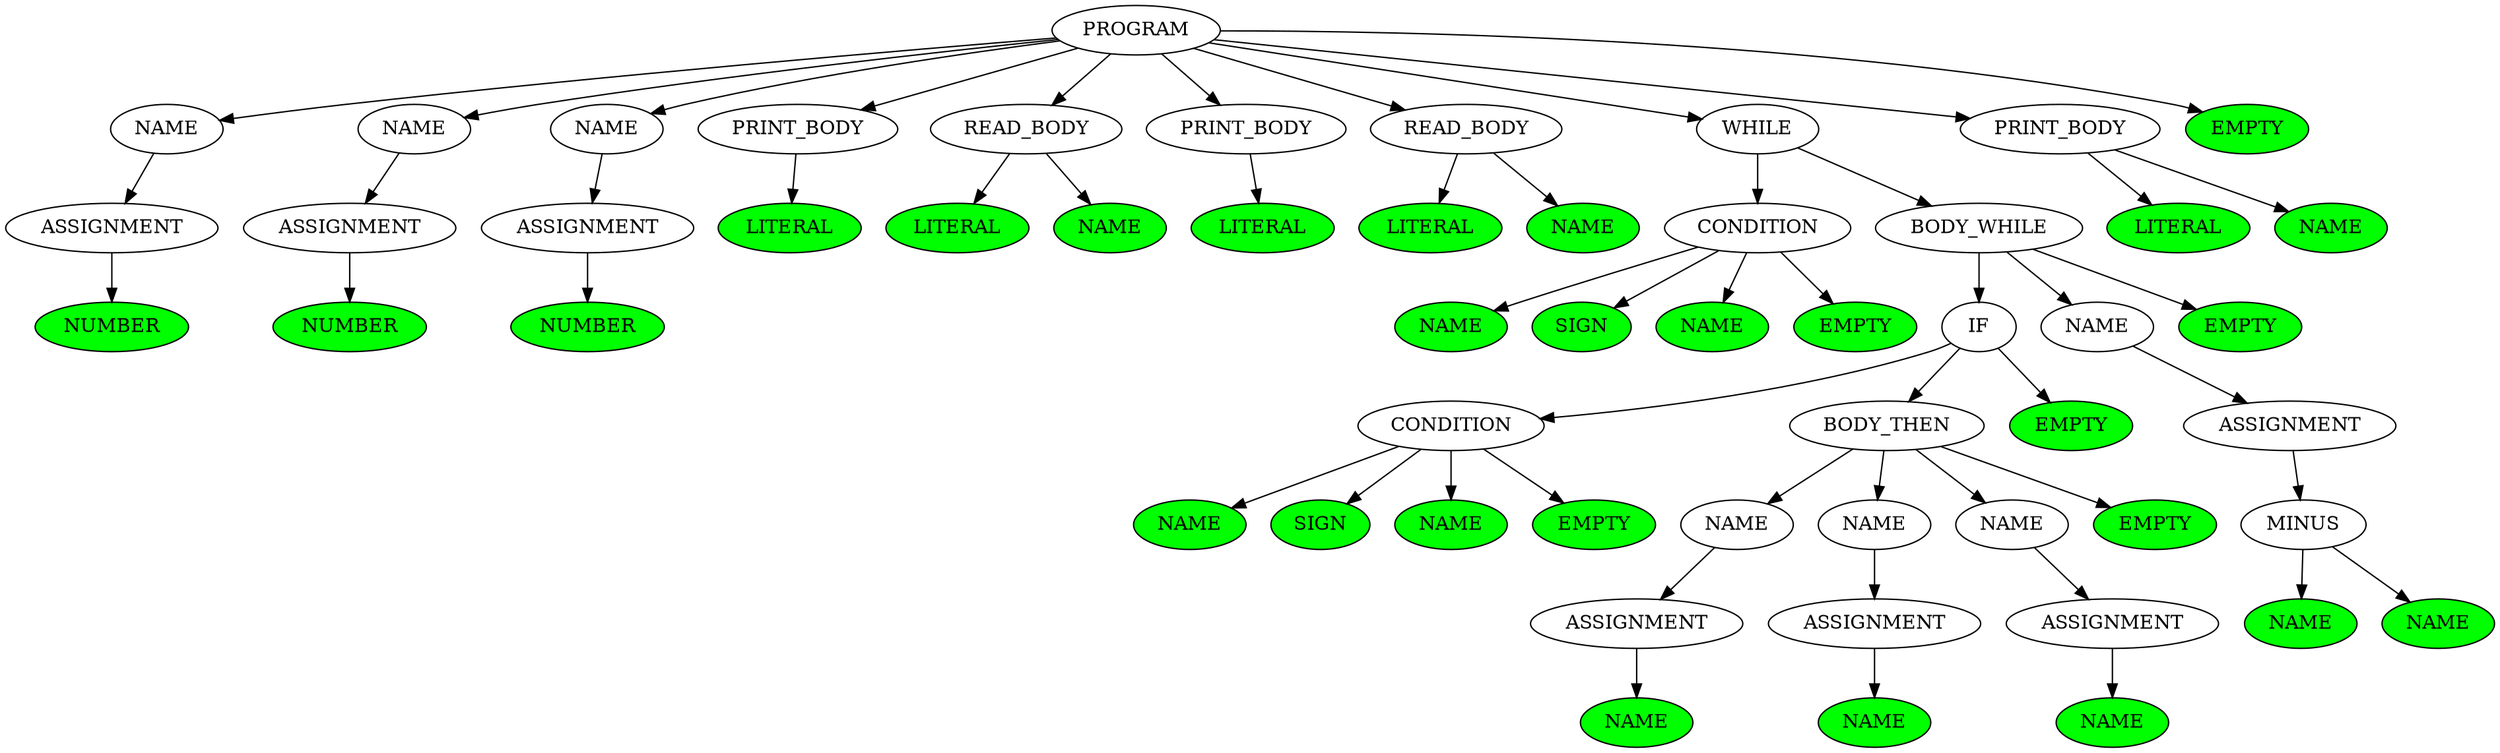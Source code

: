 digraph parseTree {
	ordering=out;
	a_0 [label="PROGRAM"];
	a_1 [label="NAME"];
	a_2 [label="ASSIGNMENT"];
	a_3 [label="NUMBER"; style=filled; fillcolor=green;];
	a_2 -> a_3
	a_1 -> a_2
	a_4 [label="NAME"];
	a_5 [label="ASSIGNMENT"];
	a_6 [label="NUMBER"; style=filled; fillcolor=green;];
	a_5 -> a_6
	a_4 -> a_5
	a_7 [label="NAME"];
	a_8 [label="ASSIGNMENT"];
	a_9 [label="NUMBER"; style=filled; fillcolor=green;];
	a_8 -> a_9
	a_7 -> a_8
	a_10 [label="PRINT_BODY"];
	a_11 [label="LITERAL"; style=filled; fillcolor=green;];
	a_10 -> a_11
	a_12 [label="READ_BODY"];
	a_13 [label="LITERAL"; style=filled; fillcolor=green;];
	a_14 [label="NAME"; style=filled; fillcolor=green;];
	a_12 -> a_13
	a_12 -> a_14
	a_15 [label="PRINT_BODY"];
	a_16 [label="LITERAL"; style=filled; fillcolor=green;];
	a_15 -> a_16
	a_17 [label="READ_BODY"];
	a_18 [label="LITERAL"; style=filled; fillcolor=green;];
	a_19 [label="NAME"; style=filled; fillcolor=green;];
	a_17 -> a_18
	a_17 -> a_19
	a_20 [label="WHILE"];
	a_21 [label="CONDITION"];
	a_22 [label="NAME"; style=filled; fillcolor=green;];
	a_23 [label="SIGN"; style=filled; fillcolor=green;];
	a_24 [label="NAME"; style=filled; fillcolor=green;];
	a_25 [label="EMPTY"; style=filled; fillcolor=green;];
	a_21 -> a_22
	a_21 -> a_23
	a_21 -> a_24
	a_21 -> a_25
	a_26 [label="BODY_WHILE"];
	a_27 [label="IF"];
	a_28 [label="CONDITION"];
	a_29 [label="NAME"; style=filled; fillcolor=green;];
	a_30 [label="SIGN"; style=filled; fillcolor=green;];
	a_31 [label="NAME"; style=filled; fillcolor=green;];
	a_32 [label="EMPTY"; style=filled; fillcolor=green;];
	a_28 -> a_29
	a_28 -> a_30
	a_28 -> a_31
	a_28 -> a_32
	a_33 [label="BODY_THEN"];
	a_34 [label="NAME"];
	a_35 [label="ASSIGNMENT"];
	a_36 [label="NAME"; style=filled; fillcolor=green;];
	a_35 -> a_36
	a_34 -> a_35
	a_37 [label="NAME"];
	a_38 [label="ASSIGNMENT"];
	a_39 [label="NAME"; style=filled; fillcolor=green;];
	a_38 -> a_39
	a_37 -> a_38
	a_40 [label="NAME"];
	a_41 [label="ASSIGNMENT"];
	a_42 [label="NAME"; style=filled; fillcolor=green;];
	a_41 -> a_42
	a_40 -> a_41
	a_43 [label="EMPTY"; style=filled; fillcolor=green;];
	a_33 -> a_34
	a_33 -> a_37
	a_33 -> a_40
	a_33 -> a_43
	a_44 [label="EMPTY"; style=filled; fillcolor=green;];
	a_27 -> a_28
	a_27 -> a_33
	a_27 -> a_44
	a_45 [label="NAME"];
	a_46 [label="ASSIGNMENT"];
	a_47 [label="MINUS"];
	a_48 [label="NAME"; style=filled; fillcolor=green;];
	a_49 [label="NAME"; style=filled; fillcolor=green;];
	a_47 -> a_48
	a_47 -> a_49
	a_46 -> a_47
	a_45 -> a_46
	a_50 [label="EMPTY"; style=filled; fillcolor=green;];
	a_26 -> a_27
	a_26 -> a_45
	a_26 -> a_50
	a_20 -> a_21
	a_20 -> a_26
	a_51 [label="PRINT_BODY"];
	a_52 [label="LITERAL"; style=filled; fillcolor=green;];
	a_53 [label="NAME"; style=filled; fillcolor=green;];
	a_51 -> a_52
	a_51 -> a_53
	a_54 [label="EMPTY"; style=filled; fillcolor=green;];
	a_0 -> a_1
	a_0 -> a_4
	a_0 -> a_7
	a_0 -> a_10
	a_0 -> a_12
	a_0 -> a_15
	a_0 -> a_17
	a_0 -> a_20
	a_0 -> a_51
	a_0 -> a_54
}
